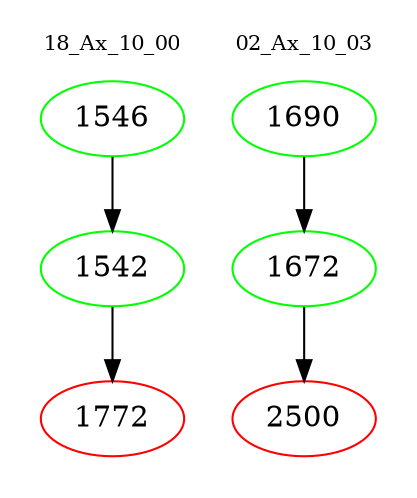 digraph{
subgraph cluster_0 {
color = white
label = "18_Ax_10_00";
fontsize=10;
T0_1546 [label="1546", color="green"]
T0_1546 -> T0_1542 [color="black"]
T0_1542 [label="1542", color="green"]
T0_1542 -> T0_1772 [color="black"]
T0_1772 [label="1772", color="red"]
}
subgraph cluster_1 {
color = white
label = "02_Ax_10_03";
fontsize=10;
T1_1690 [label="1690", color="green"]
T1_1690 -> T1_1672 [color="black"]
T1_1672 [label="1672", color="green"]
T1_1672 -> T1_2500 [color="black"]
T1_2500 [label="2500", color="red"]
}
}
